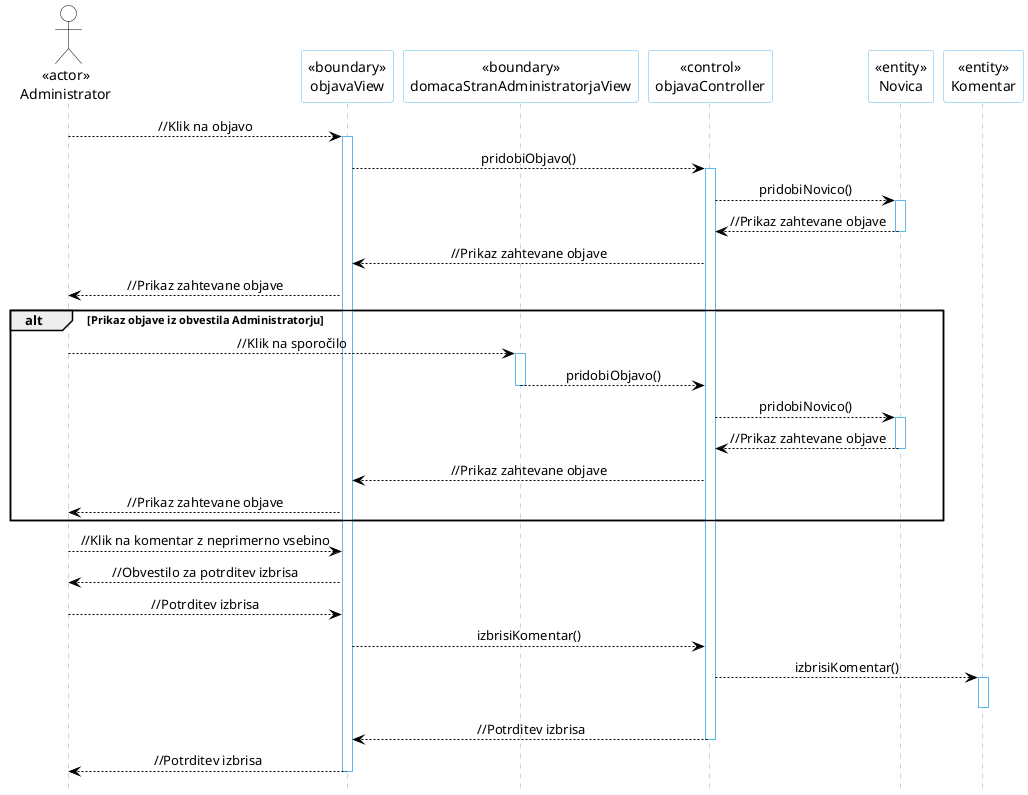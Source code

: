 @startuml
hide footbox

skinparam backgroundcolor transparent
skinparam defaultTextAlignment center
skinparam actorBorderColor black
skinparam actorBackgroundColor white
skinparam arrowColor black
skinparam sequenceLifeLineBorderColor #5FB8EC
skinparam sequenceParticipantBorderColor #5FB8EC
skinparam sequenceParticipantBackgroundColor white

actor Administrator as "<<actor>>\nAdministrator"
participant objavaView as "<<boundary>>\nobjavaView"
participant domacaStranAdministratorjaView as "<<boundary>>\ndomacaStranAdministratorjaView"
participant objavaController as "<<control>>\nobjavaController"
participant Novica as "<<entity>>\nNovica"
participant Komentar as "<<entity>>\nKomentar"

Administrator --> objavaView: //Klik na objavo
activate objavaView
objavaView --> objavaController: pridobiObjavo()
activate objavaController
objavaController --> Novica: pridobiNovico()
activate Novica
Novica --> objavaController: //Prikaz zahtevane objave
deactivate Novica
objavaController --> objavaView: //Prikaz zahtevane objave
objavaView --> Administrator: //Prikaz zahtevane objave

alt Prikaz objave iz obvestila Administratorju
Administrator --> domacaStranAdministratorjaView: //Klik na sporočilo
activate domacaStranAdministratorjaView
domacaStranAdministratorjaView --> objavaController: pridobiObjavo()
deactivate domacaStranAdministratorjaView
objavaController --> Novica: pridobiNovico()
activate Novica
Novica --> objavaController: //Prikaz zahtevane objave
deactivate Novica
objavaController --> objavaView: //Prikaz zahtevane objave
objavaView --> Administrator: //Prikaz zahtevane objave
end

Administrator --> objavaView: //Klik na komentar z neprimerno vsebino
objavaView --> Administrator: //Obvestilo za potrditev izbrisa
Administrator --> objavaView: //Potrditev izbrisa
objavaView --> objavaController: izbrisiKomentar()
objavaController --> Komentar: izbrisiKomentar()
activate Komentar
deactivate Komentar
objavaController --> objavaView: //Potrditev izbrisa
deactivate objavaController
objavaView --> Administrator: //Potrditev izbrisa
deactivate objavaView
@enduml